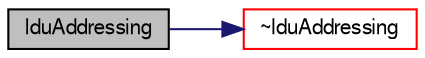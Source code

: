 digraph "lduAddressing"
{
  bgcolor="transparent";
  edge [fontname="FreeSans",fontsize="10",labelfontname="FreeSans",labelfontsize="10"];
  node [fontname="FreeSans",fontsize="10",shape=record];
  rankdir="LR";
  Node0 [label="lduAddressing",height=0.2,width=0.4,color="black", fillcolor="grey75", style="filled", fontcolor="black"];
  Node0 -> Node1 [color="midnightblue",fontsize="10",style="solid",fontname="FreeSans"];
  Node1 [label="~lduAddressing",height=0.2,width=0.4,color="red",URL="$a26850.html#a5ad6bb0cbf3d497d339047f69f5baa4e",tooltip="Destructor. "];
}
